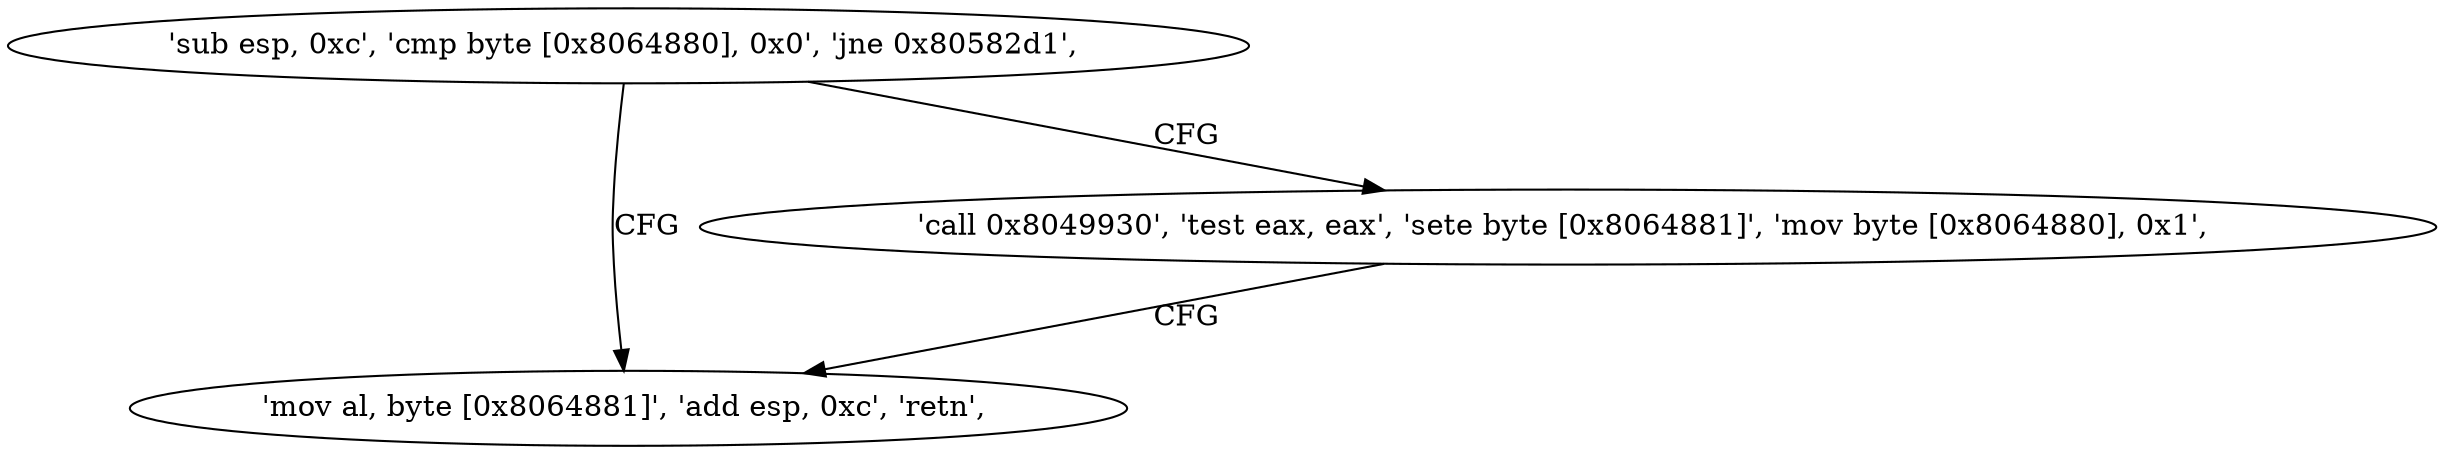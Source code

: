 digraph "func" {
"134578864" [label = "'sub esp, 0xc', 'cmp byte [0x8064880], 0x0', 'jne 0x80582d1', " ]
"134578897" [label = "'mov al, byte [0x8064881]', 'add esp, 0xc', 'retn', " ]
"134578876" [label = "'call 0x8049930', 'test eax, eax', 'sete byte [0x8064881]', 'mov byte [0x8064880], 0x1', " ]
"134578864" -> "134578897" [ label = "CFG" ]
"134578864" -> "134578876" [ label = "CFG" ]
"134578876" -> "134578897" [ label = "CFG" ]
}
